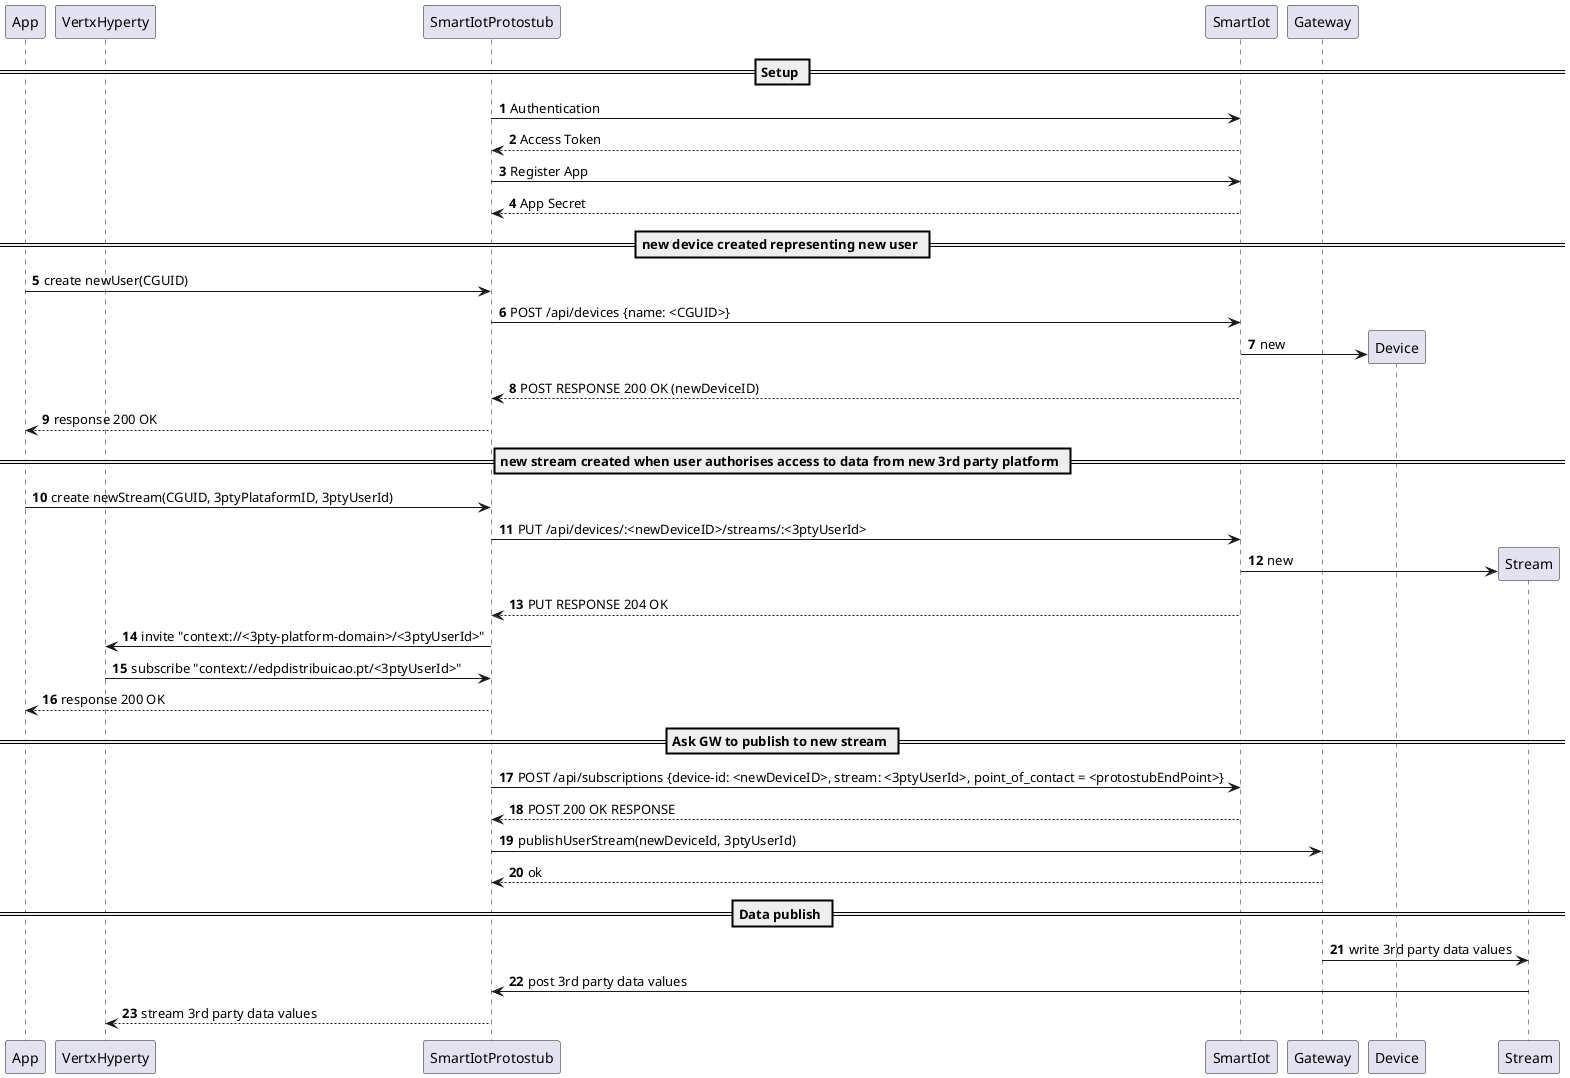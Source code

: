 @startuml
autonumber 
participant App
participant VertxHyperty
participant SmartIotProtostub
participant SmartIot
participant Gateway
participant Device
participant Stream

== Setup ==

SmartIot <- SmartIotProtostub : Authentication

SmartIot --> SmartIotProtostub : Access Token

SmartIot <- SmartIotProtostub : Register App

SmartIot --> SmartIotProtostub : App Secret

== new device created representing new user ==

App -> SmartIotProtostub : create newUser(CGUID)

SmartIot <- SmartIotProtostub : POST /api/devices {name: <CGUID>}

create Device
SmartIot -> Device : new

SmartIot --> SmartIotProtostub : POST RESPONSE 200 OK (newDeviceID)

App <-- SmartIotProtostub : response 200 OK

== new stream created when user authorises access to data from new 3rd party platform ==

App -> SmartIotProtostub : create newStream(CGUID, 3ptyPlataformID, 3ptyUserId)

SmartIot <- SmartIotProtostub : PUT /api/devices/:<newDeviceID>/streams/:<3ptyUserId> 

create Stream
SmartIot -> Stream : new

SmartIot --> SmartIotProtostub : PUT RESPONSE 204 OK

VertxHyperty <- SmartIotProtostub : invite "context://<3pty-platform-domain>/<3ptyUserId>"

VertxHyperty -> SmartIotProtostub : subscribe "context://edpdistribuicao.pt/<3ptyUserId>"

App <-- SmartIotProtostub : response 200 OK


== Ask GW to publish to new stream ==

SmartIotProtostub -> SmartIot : POST /api/subscriptions {device-id: <newDeviceID>, stream: <3ptyUserId>, point_of_contact = <protostubEndPoint>}

SmartIotProtostub <-- SmartIot : POST 200 OK RESPONSE

SmartIotProtostub -> Gateway : publishUserStream(newDeviceId, 3ptyUserId)

SmartIotProtostub <-- Gateway : ok

== Data publish ==

Gateway -> Stream : write 3rd party data values

Stream -> SmartIotProtostub : post 3rd party data values

VertxHyperty <-- SmartIotProtostub : stream 3rd party data values

@enduml